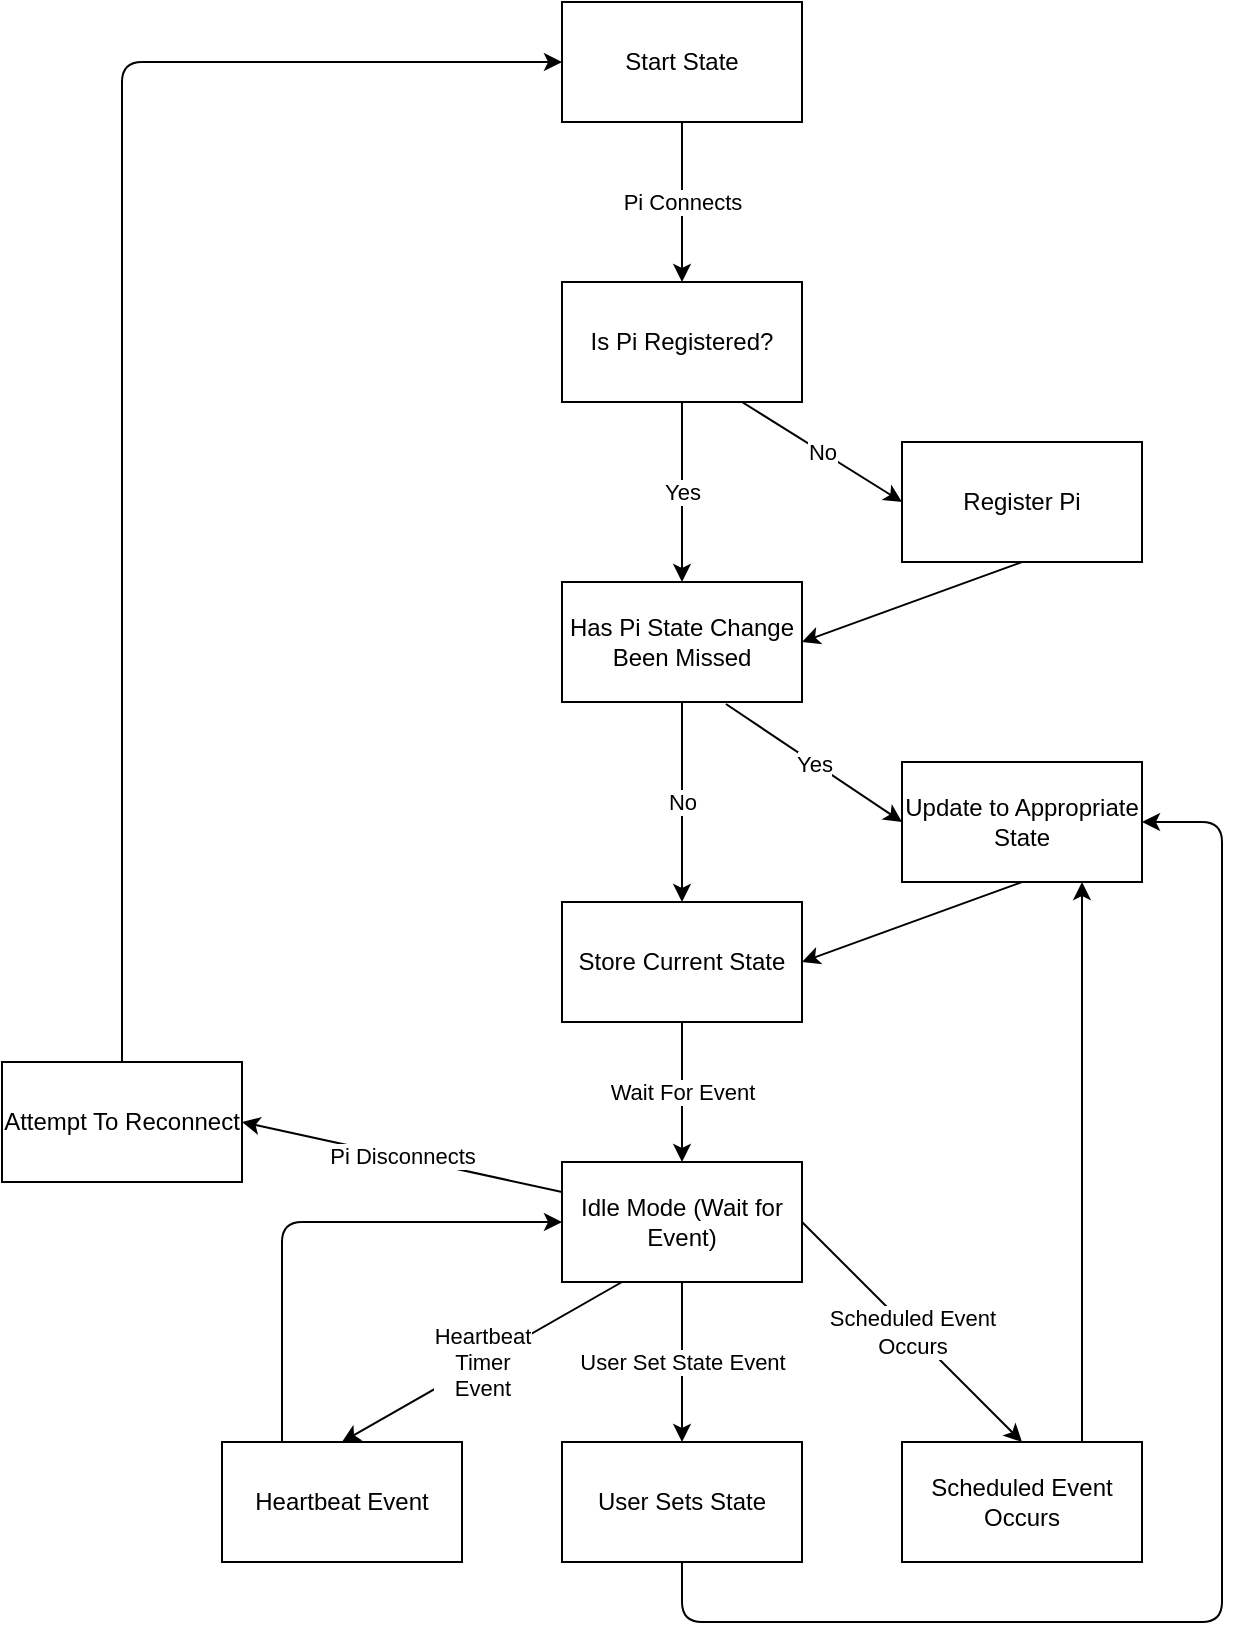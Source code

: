<mxfile version="14.2.9" type="github">
  <diagram id="LCWy3e4MiBGaapUozP6q" name="Page-1">
    <mxGraphModel dx="1422" dy="763" grid="1" gridSize="10" guides="1" tooltips="1" connect="1" arrows="1" fold="1" page="1" pageScale="1" pageWidth="850" pageHeight="1100" math="0" shadow="0">
      <root>
        <mxCell id="0" />
        <mxCell id="1" parent="0" />
        <mxCell id="OYP0z0L1LHqat2L6b4ga-1" value="Start State" style="rounded=0;whiteSpace=wrap;html=1;" vertex="1" parent="1">
          <mxGeometry x="330" y="70" width="120" height="60" as="geometry" />
        </mxCell>
        <mxCell id="OYP0z0L1LHqat2L6b4ga-2" value="Is Pi Registered?" style="rounded=0;whiteSpace=wrap;html=1;" vertex="1" parent="1">
          <mxGeometry x="330" y="210" width="120" height="60" as="geometry" />
        </mxCell>
        <mxCell id="OYP0z0L1LHqat2L6b4ga-3" value="Has Pi State Change Been Missed" style="rounded=0;whiteSpace=wrap;html=1;" vertex="1" parent="1">
          <mxGeometry x="330" y="360" width="120" height="60" as="geometry" />
        </mxCell>
        <mxCell id="OYP0z0L1LHqat2L6b4ga-4" value="&lt;div&gt;Register Pi&lt;/div&gt;" style="rounded=0;whiteSpace=wrap;html=1;" vertex="1" parent="1">
          <mxGeometry x="500" y="290" width="120" height="60" as="geometry" />
        </mxCell>
        <mxCell id="OYP0z0L1LHqat2L6b4ga-5" value="Update to Appropriate State" style="rounded=0;whiteSpace=wrap;html=1;" vertex="1" parent="1">
          <mxGeometry x="500" y="450" width="120" height="60" as="geometry" />
        </mxCell>
        <mxCell id="OYP0z0L1LHqat2L6b4ga-6" value="Store Current State" style="rounded=0;whiteSpace=wrap;html=1;" vertex="1" parent="1">
          <mxGeometry x="330" y="520" width="120" height="60" as="geometry" />
        </mxCell>
        <mxCell id="OYP0z0L1LHqat2L6b4ga-7" value="Idle Mode (Wait for Event)" style="rounded=0;whiteSpace=wrap;html=1;" vertex="1" parent="1">
          <mxGeometry x="330" y="650" width="120" height="60" as="geometry" />
        </mxCell>
        <mxCell id="OYP0z0L1LHqat2L6b4ga-8" value="Scheduled Event Occurs" style="rounded=0;whiteSpace=wrap;html=1;" vertex="1" parent="1">
          <mxGeometry x="500" y="790" width="120" height="60" as="geometry" />
        </mxCell>
        <mxCell id="OYP0z0L1LHqat2L6b4ga-9" value="Attempt To Reconnect" style="rounded=0;whiteSpace=wrap;html=1;" vertex="1" parent="1">
          <mxGeometry x="50" y="600" width="120" height="60" as="geometry" />
        </mxCell>
        <mxCell id="OYP0z0L1LHqat2L6b4ga-10" value="User Sets State" style="rounded=0;whiteSpace=wrap;html=1;" vertex="1" parent="1">
          <mxGeometry x="330" y="790" width="120" height="60" as="geometry" />
        </mxCell>
        <mxCell id="OYP0z0L1LHqat2L6b4ga-12" value="Pi Connects" style="endArrow=classic;html=1;entryX=0.5;entryY=0;entryDx=0;entryDy=0;exitX=0.5;exitY=1;exitDx=0;exitDy=0;" edge="1" parent="1" source="OYP0z0L1LHqat2L6b4ga-1" target="OYP0z0L1LHqat2L6b4ga-2">
          <mxGeometry width="50" height="50" relative="1" as="geometry">
            <mxPoint x="400" y="390" as="sourcePoint" />
            <mxPoint x="450" y="340" as="targetPoint" />
          </mxGeometry>
        </mxCell>
        <mxCell id="OYP0z0L1LHqat2L6b4ga-14" value="No" style="endArrow=classic;html=1;exitX=0.75;exitY=1;exitDx=0;exitDy=0;entryX=0;entryY=0.5;entryDx=0;entryDy=0;" edge="1" parent="1" source="OYP0z0L1LHqat2L6b4ga-2" target="OYP0z0L1LHqat2L6b4ga-4">
          <mxGeometry width="50" height="50" relative="1" as="geometry">
            <mxPoint x="400" y="390" as="sourcePoint" />
            <mxPoint x="450" y="340" as="targetPoint" />
          </mxGeometry>
        </mxCell>
        <mxCell id="OYP0z0L1LHqat2L6b4ga-15" value="Yes" style="endArrow=classic;html=1;exitX=0.5;exitY=1;exitDx=0;exitDy=0;entryX=0.5;entryY=0;entryDx=0;entryDy=0;" edge="1" parent="1" source="OYP0z0L1LHqat2L6b4ga-2" target="OYP0z0L1LHqat2L6b4ga-3">
          <mxGeometry width="50" height="50" relative="1" as="geometry">
            <mxPoint x="400" y="390" as="sourcePoint" />
            <mxPoint x="450" y="340" as="targetPoint" />
          </mxGeometry>
        </mxCell>
        <mxCell id="OYP0z0L1LHqat2L6b4ga-16" value="" style="endArrow=classic;html=1;exitX=0.5;exitY=1;exitDx=0;exitDy=0;entryX=1;entryY=0.5;entryDx=0;entryDy=0;" edge="1" parent="1" source="OYP0z0L1LHqat2L6b4ga-4" target="OYP0z0L1LHqat2L6b4ga-3">
          <mxGeometry width="50" height="50" relative="1" as="geometry">
            <mxPoint x="400" y="420" as="sourcePoint" />
            <mxPoint x="450" y="370" as="targetPoint" />
          </mxGeometry>
        </mxCell>
        <mxCell id="OYP0z0L1LHqat2L6b4ga-17" value="&lt;div&gt;No&lt;/div&gt;" style="endArrow=classic;html=1;entryX=0.5;entryY=0;entryDx=0;entryDy=0;exitX=0.5;exitY=1;exitDx=0;exitDy=0;" edge="1" parent="1" source="OYP0z0L1LHqat2L6b4ga-3" target="OYP0z0L1LHqat2L6b4ga-6">
          <mxGeometry width="50" height="50" relative="1" as="geometry">
            <mxPoint x="400" y="470" as="sourcePoint" />
            <mxPoint x="450" y="420" as="targetPoint" />
          </mxGeometry>
        </mxCell>
        <mxCell id="OYP0z0L1LHqat2L6b4ga-18" value="&lt;div&gt;Yes&lt;/div&gt;" style="endArrow=classic;html=1;exitX=0.683;exitY=1.017;exitDx=0;exitDy=0;exitPerimeter=0;entryX=0;entryY=0.5;entryDx=0;entryDy=0;" edge="1" parent="1" source="OYP0z0L1LHqat2L6b4ga-3" target="OYP0z0L1LHqat2L6b4ga-5">
          <mxGeometry width="50" height="50" relative="1" as="geometry">
            <mxPoint x="400" y="470" as="sourcePoint" />
            <mxPoint x="450" y="420" as="targetPoint" />
          </mxGeometry>
        </mxCell>
        <mxCell id="OYP0z0L1LHqat2L6b4ga-19" value="Heartbeat Event" style="rounded=0;whiteSpace=wrap;html=1;" vertex="1" parent="1">
          <mxGeometry x="160" y="790" width="120" height="60" as="geometry" />
        </mxCell>
        <mxCell id="OYP0z0L1LHqat2L6b4ga-20" value="Wait For Event" style="endArrow=classic;html=1;exitX=0.5;exitY=1;exitDx=0;exitDy=0;entryX=0.5;entryY=0;entryDx=0;entryDy=0;" edge="1" parent="1" source="OYP0z0L1LHqat2L6b4ga-6" target="OYP0z0L1LHqat2L6b4ga-7">
          <mxGeometry width="50" height="50" relative="1" as="geometry">
            <mxPoint x="400" y="540" as="sourcePoint" />
            <mxPoint x="450" y="490" as="targetPoint" />
          </mxGeometry>
        </mxCell>
        <mxCell id="OYP0z0L1LHqat2L6b4ga-21" value="&lt;div&gt;User Set State Event&lt;/div&gt;" style="endArrow=classic;html=1;exitX=0.5;exitY=1;exitDx=0;exitDy=0;entryX=0.5;entryY=0;entryDx=0;entryDy=0;" edge="1" parent="1" source="OYP0z0L1LHqat2L6b4ga-7" target="OYP0z0L1LHqat2L6b4ga-10">
          <mxGeometry width="50" height="50" relative="1" as="geometry">
            <mxPoint x="400" y="540" as="sourcePoint" />
            <mxPoint x="450" y="490" as="targetPoint" />
          </mxGeometry>
        </mxCell>
        <mxCell id="OYP0z0L1LHqat2L6b4ga-22" value="&lt;div&gt;Scheduled Event&lt;/div&gt;&lt;div&gt;Occurs&lt;br&gt;&lt;/div&gt;" style="endArrow=classic;html=1;exitX=1;exitY=0.5;exitDx=0;exitDy=0;entryX=0.5;entryY=0;entryDx=0;entryDy=0;" edge="1" parent="1" source="OYP0z0L1LHqat2L6b4ga-7" target="OYP0z0L1LHqat2L6b4ga-8">
          <mxGeometry width="50" height="50" relative="1" as="geometry">
            <mxPoint x="400" y="540" as="sourcePoint" />
            <mxPoint x="450" y="490" as="targetPoint" />
          </mxGeometry>
        </mxCell>
        <mxCell id="OYP0z0L1LHqat2L6b4ga-23" value="Heartbeat&lt;br&gt;&lt;div&gt;Timer&lt;/div&gt;&lt;div&gt;Event&lt;br&gt;&lt;/div&gt;" style="endArrow=classic;html=1;exitX=0.25;exitY=1;exitDx=0;exitDy=0;entryX=0.5;entryY=0;entryDx=0;entryDy=0;" edge="1" parent="1" source="OYP0z0L1LHqat2L6b4ga-7" target="OYP0z0L1LHqat2L6b4ga-19">
          <mxGeometry width="50" height="50" relative="1" as="geometry">
            <mxPoint x="400" y="540" as="sourcePoint" />
            <mxPoint x="450" y="490" as="targetPoint" />
          </mxGeometry>
        </mxCell>
        <mxCell id="OYP0z0L1LHqat2L6b4ga-24" value="" style="edgeStyle=segmentEdgeStyle;endArrow=classic;html=1;entryX=0;entryY=0.5;entryDx=0;entryDy=0;exitX=0.25;exitY=0;exitDx=0;exitDy=0;" edge="1" parent="1" source="OYP0z0L1LHqat2L6b4ga-19" target="OYP0z0L1LHqat2L6b4ga-7">
          <mxGeometry width="50" height="50" relative="1" as="geometry">
            <mxPoint x="190" y="600" as="sourcePoint" />
            <mxPoint x="450" y="490" as="targetPoint" />
            <Array as="points">
              <mxPoint x="190" y="680" />
            </Array>
          </mxGeometry>
        </mxCell>
        <mxCell id="OYP0z0L1LHqat2L6b4ga-26" value="Pi Disconnects" style="endArrow=classic;html=1;entryX=1;entryY=0.5;entryDx=0;entryDy=0;exitX=0;exitY=0.25;exitDx=0;exitDy=0;" edge="1" parent="1" source="OYP0z0L1LHqat2L6b4ga-7" target="OYP0z0L1LHqat2L6b4ga-9">
          <mxGeometry width="50" height="50" relative="1" as="geometry">
            <mxPoint x="400" y="540" as="sourcePoint" />
            <mxPoint x="450" y="490" as="targetPoint" />
          </mxGeometry>
        </mxCell>
        <mxCell id="OYP0z0L1LHqat2L6b4ga-27" value="" style="edgeStyle=segmentEdgeStyle;endArrow=classic;html=1;entryX=0;entryY=0.5;entryDx=0;entryDy=0;exitX=0.5;exitY=0;exitDx=0;exitDy=0;" edge="1" parent="1" source="OYP0z0L1LHqat2L6b4ga-9" target="OYP0z0L1LHqat2L6b4ga-1">
          <mxGeometry width="50" height="50" relative="1" as="geometry">
            <mxPoint x="400" y="450" as="sourcePoint" />
            <mxPoint x="450" y="400" as="targetPoint" />
            <Array as="points">
              <mxPoint x="110" y="100" />
            </Array>
          </mxGeometry>
        </mxCell>
        <mxCell id="OYP0z0L1LHqat2L6b4ga-28" value="" style="endArrow=classic;html=1;entryX=1;entryY=0.5;entryDx=0;entryDy=0;exitX=0.5;exitY=1;exitDx=0;exitDy=0;" edge="1" parent="1" source="OYP0z0L1LHqat2L6b4ga-5" target="OYP0z0L1LHqat2L6b4ga-6">
          <mxGeometry width="50" height="50" relative="1" as="geometry">
            <mxPoint x="400" y="560" as="sourcePoint" />
            <mxPoint x="450" y="510" as="targetPoint" />
          </mxGeometry>
        </mxCell>
        <mxCell id="OYP0z0L1LHqat2L6b4ga-30" value="" style="endArrow=classic;html=1;exitX=0.75;exitY=0;exitDx=0;exitDy=0;entryX=0.75;entryY=1;entryDx=0;entryDy=0;" edge="1" parent="1" source="OYP0z0L1LHqat2L6b4ga-8" target="OYP0z0L1LHqat2L6b4ga-5">
          <mxGeometry width="50" height="50" relative="1" as="geometry">
            <mxPoint x="400" y="590" as="sourcePoint" />
            <mxPoint x="450" y="540" as="targetPoint" />
          </mxGeometry>
        </mxCell>
        <mxCell id="OYP0z0L1LHqat2L6b4ga-31" value="" style="edgeStyle=segmentEdgeStyle;endArrow=classic;html=1;exitX=0.5;exitY=1;exitDx=0;exitDy=0;entryX=1;entryY=0.5;entryDx=0;entryDy=0;" edge="1" parent="1" source="OYP0z0L1LHqat2L6b4ga-10" target="OYP0z0L1LHqat2L6b4ga-5">
          <mxGeometry width="50" height="50" relative="1" as="geometry">
            <mxPoint x="400" y="590" as="sourcePoint" />
            <mxPoint x="450" y="540" as="targetPoint" />
            <Array as="points">
              <mxPoint x="390" y="880" />
              <mxPoint x="660" y="880" />
              <mxPoint x="660" y="480" />
            </Array>
          </mxGeometry>
        </mxCell>
      </root>
    </mxGraphModel>
  </diagram>
</mxfile>
